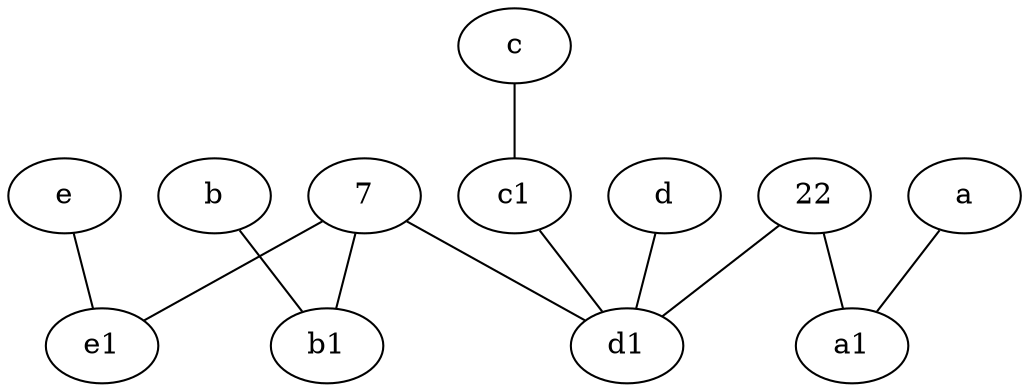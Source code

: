 graph {
	node [labelfontsize=50]
	e1 [labelfontsize=50 pos="7,7!"]
	c [labelfontsize=50 pos="4.5,2!"]
	a1 [labelfontsize=50 pos="8,3!"]
	22 [labelfontsize=50]
	d1 [labelfontsize=50 pos="3,5!"]
	b1 [labelfontsize=50 pos="9,4!"]
	c1 [labelfontsize=50 pos="4.5,3!"]
	7 [labelfontsize=50]
	7 -- b1
	22 -- d1
	d -- d1
	e -- e1
	7 -- e1
	c1 -- d1
	b -- b1
	c -- c1
	22 -- a1
	7 -- d1
	a -- a1
}
